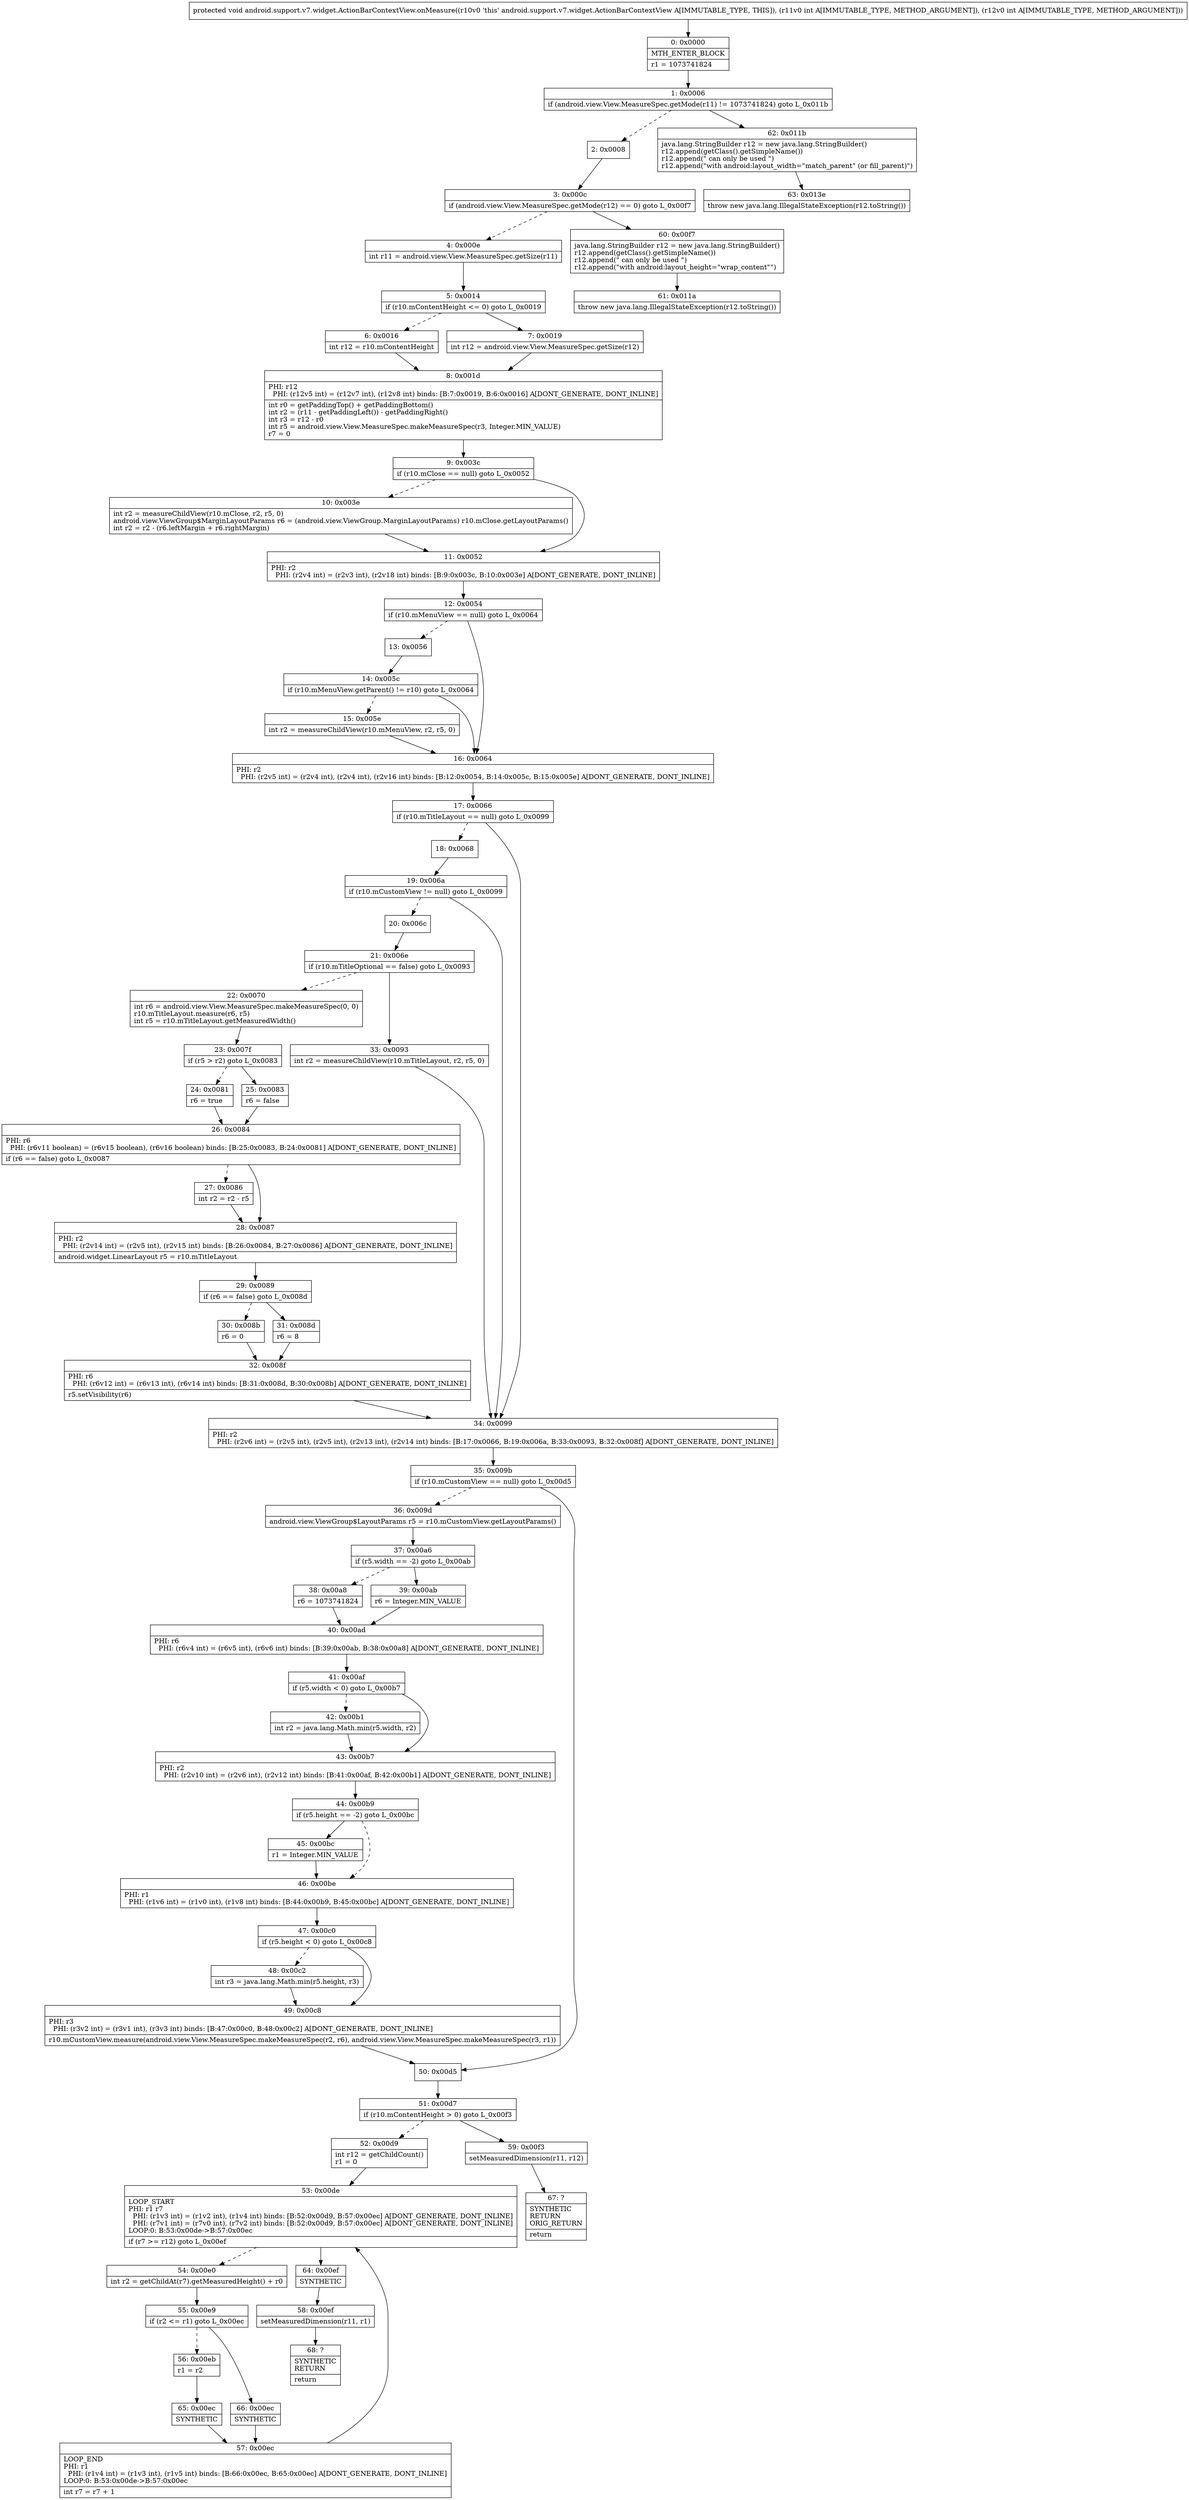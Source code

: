 digraph "CFG forandroid.support.v7.widget.ActionBarContextView.onMeasure(II)V" {
Node_0 [shape=record,label="{0\:\ 0x0000|MTH_ENTER_BLOCK\l|r1 = 1073741824\l}"];
Node_1 [shape=record,label="{1\:\ 0x0006|if (android.view.View.MeasureSpec.getMode(r11) != 1073741824) goto L_0x011b\l}"];
Node_2 [shape=record,label="{2\:\ 0x0008}"];
Node_3 [shape=record,label="{3\:\ 0x000c|if (android.view.View.MeasureSpec.getMode(r12) == 0) goto L_0x00f7\l}"];
Node_4 [shape=record,label="{4\:\ 0x000e|int r11 = android.view.View.MeasureSpec.getSize(r11)\l}"];
Node_5 [shape=record,label="{5\:\ 0x0014|if (r10.mContentHeight \<= 0) goto L_0x0019\l}"];
Node_6 [shape=record,label="{6\:\ 0x0016|int r12 = r10.mContentHeight\l}"];
Node_7 [shape=record,label="{7\:\ 0x0019|int r12 = android.view.View.MeasureSpec.getSize(r12)\l}"];
Node_8 [shape=record,label="{8\:\ 0x001d|PHI: r12 \l  PHI: (r12v5 int) = (r12v7 int), (r12v8 int) binds: [B:7:0x0019, B:6:0x0016] A[DONT_GENERATE, DONT_INLINE]\l|int r0 = getPaddingTop() + getPaddingBottom()\lint r2 = (r11 \- getPaddingLeft()) \- getPaddingRight()\lint r3 = r12 \- r0\lint r5 = android.view.View.MeasureSpec.makeMeasureSpec(r3, Integer.MIN_VALUE)\lr7 = 0\l}"];
Node_9 [shape=record,label="{9\:\ 0x003c|if (r10.mClose == null) goto L_0x0052\l}"];
Node_10 [shape=record,label="{10\:\ 0x003e|int r2 = measureChildView(r10.mClose, r2, r5, 0)\landroid.view.ViewGroup$MarginLayoutParams r6 = (android.view.ViewGroup.MarginLayoutParams) r10.mClose.getLayoutParams()\lint r2 = r2 \- (r6.leftMargin + r6.rightMargin)\l}"];
Node_11 [shape=record,label="{11\:\ 0x0052|PHI: r2 \l  PHI: (r2v4 int) = (r2v3 int), (r2v18 int) binds: [B:9:0x003c, B:10:0x003e] A[DONT_GENERATE, DONT_INLINE]\l}"];
Node_12 [shape=record,label="{12\:\ 0x0054|if (r10.mMenuView == null) goto L_0x0064\l}"];
Node_13 [shape=record,label="{13\:\ 0x0056}"];
Node_14 [shape=record,label="{14\:\ 0x005c|if (r10.mMenuView.getParent() != r10) goto L_0x0064\l}"];
Node_15 [shape=record,label="{15\:\ 0x005e|int r2 = measureChildView(r10.mMenuView, r2, r5, 0)\l}"];
Node_16 [shape=record,label="{16\:\ 0x0064|PHI: r2 \l  PHI: (r2v5 int) = (r2v4 int), (r2v4 int), (r2v16 int) binds: [B:12:0x0054, B:14:0x005c, B:15:0x005e] A[DONT_GENERATE, DONT_INLINE]\l}"];
Node_17 [shape=record,label="{17\:\ 0x0066|if (r10.mTitleLayout == null) goto L_0x0099\l}"];
Node_18 [shape=record,label="{18\:\ 0x0068}"];
Node_19 [shape=record,label="{19\:\ 0x006a|if (r10.mCustomView != null) goto L_0x0099\l}"];
Node_20 [shape=record,label="{20\:\ 0x006c}"];
Node_21 [shape=record,label="{21\:\ 0x006e|if (r10.mTitleOptional == false) goto L_0x0093\l}"];
Node_22 [shape=record,label="{22\:\ 0x0070|int r6 = android.view.View.MeasureSpec.makeMeasureSpec(0, 0)\lr10.mTitleLayout.measure(r6, r5)\lint r5 = r10.mTitleLayout.getMeasuredWidth()\l}"];
Node_23 [shape=record,label="{23\:\ 0x007f|if (r5 \> r2) goto L_0x0083\l}"];
Node_24 [shape=record,label="{24\:\ 0x0081|r6 = true\l}"];
Node_25 [shape=record,label="{25\:\ 0x0083|r6 = false\l}"];
Node_26 [shape=record,label="{26\:\ 0x0084|PHI: r6 \l  PHI: (r6v11 boolean) = (r6v15 boolean), (r6v16 boolean) binds: [B:25:0x0083, B:24:0x0081] A[DONT_GENERATE, DONT_INLINE]\l|if (r6 == false) goto L_0x0087\l}"];
Node_27 [shape=record,label="{27\:\ 0x0086|int r2 = r2 \- r5\l}"];
Node_28 [shape=record,label="{28\:\ 0x0087|PHI: r2 \l  PHI: (r2v14 int) = (r2v5 int), (r2v15 int) binds: [B:26:0x0084, B:27:0x0086] A[DONT_GENERATE, DONT_INLINE]\l|android.widget.LinearLayout r5 = r10.mTitleLayout\l}"];
Node_29 [shape=record,label="{29\:\ 0x0089|if (r6 == false) goto L_0x008d\l}"];
Node_30 [shape=record,label="{30\:\ 0x008b|r6 = 0\l}"];
Node_31 [shape=record,label="{31\:\ 0x008d|r6 = 8\l}"];
Node_32 [shape=record,label="{32\:\ 0x008f|PHI: r6 \l  PHI: (r6v12 int) = (r6v13 int), (r6v14 int) binds: [B:31:0x008d, B:30:0x008b] A[DONT_GENERATE, DONT_INLINE]\l|r5.setVisibility(r6)\l}"];
Node_33 [shape=record,label="{33\:\ 0x0093|int r2 = measureChildView(r10.mTitleLayout, r2, r5, 0)\l}"];
Node_34 [shape=record,label="{34\:\ 0x0099|PHI: r2 \l  PHI: (r2v6 int) = (r2v5 int), (r2v5 int), (r2v13 int), (r2v14 int) binds: [B:17:0x0066, B:19:0x006a, B:33:0x0093, B:32:0x008f] A[DONT_GENERATE, DONT_INLINE]\l}"];
Node_35 [shape=record,label="{35\:\ 0x009b|if (r10.mCustomView == null) goto L_0x00d5\l}"];
Node_36 [shape=record,label="{36\:\ 0x009d|android.view.ViewGroup$LayoutParams r5 = r10.mCustomView.getLayoutParams()\l}"];
Node_37 [shape=record,label="{37\:\ 0x00a6|if (r5.width == \-2) goto L_0x00ab\l}"];
Node_38 [shape=record,label="{38\:\ 0x00a8|r6 = 1073741824\l}"];
Node_39 [shape=record,label="{39\:\ 0x00ab|r6 = Integer.MIN_VALUE\l}"];
Node_40 [shape=record,label="{40\:\ 0x00ad|PHI: r6 \l  PHI: (r6v4 int) = (r6v5 int), (r6v6 int) binds: [B:39:0x00ab, B:38:0x00a8] A[DONT_GENERATE, DONT_INLINE]\l}"];
Node_41 [shape=record,label="{41\:\ 0x00af|if (r5.width \< 0) goto L_0x00b7\l}"];
Node_42 [shape=record,label="{42\:\ 0x00b1|int r2 = java.lang.Math.min(r5.width, r2)\l}"];
Node_43 [shape=record,label="{43\:\ 0x00b7|PHI: r2 \l  PHI: (r2v10 int) = (r2v6 int), (r2v12 int) binds: [B:41:0x00af, B:42:0x00b1] A[DONT_GENERATE, DONT_INLINE]\l}"];
Node_44 [shape=record,label="{44\:\ 0x00b9|if (r5.height == \-2) goto L_0x00bc\l}"];
Node_45 [shape=record,label="{45\:\ 0x00bc|r1 = Integer.MIN_VALUE\l}"];
Node_46 [shape=record,label="{46\:\ 0x00be|PHI: r1 \l  PHI: (r1v6 int) = (r1v0 int), (r1v8 int) binds: [B:44:0x00b9, B:45:0x00bc] A[DONT_GENERATE, DONT_INLINE]\l}"];
Node_47 [shape=record,label="{47\:\ 0x00c0|if (r5.height \< 0) goto L_0x00c8\l}"];
Node_48 [shape=record,label="{48\:\ 0x00c2|int r3 = java.lang.Math.min(r5.height, r3)\l}"];
Node_49 [shape=record,label="{49\:\ 0x00c8|PHI: r3 \l  PHI: (r3v2 int) = (r3v1 int), (r3v3 int) binds: [B:47:0x00c0, B:48:0x00c2] A[DONT_GENERATE, DONT_INLINE]\l|r10.mCustomView.measure(android.view.View.MeasureSpec.makeMeasureSpec(r2, r6), android.view.View.MeasureSpec.makeMeasureSpec(r3, r1))\l}"];
Node_50 [shape=record,label="{50\:\ 0x00d5}"];
Node_51 [shape=record,label="{51\:\ 0x00d7|if (r10.mContentHeight \> 0) goto L_0x00f3\l}"];
Node_52 [shape=record,label="{52\:\ 0x00d9|int r12 = getChildCount()\lr1 = 0\l}"];
Node_53 [shape=record,label="{53\:\ 0x00de|LOOP_START\lPHI: r1 r7 \l  PHI: (r1v3 int) = (r1v2 int), (r1v4 int) binds: [B:52:0x00d9, B:57:0x00ec] A[DONT_GENERATE, DONT_INLINE]\l  PHI: (r7v1 int) = (r7v0 int), (r7v2 int) binds: [B:52:0x00d9, B:57:0x00ec] A[DONT_GENERATE, DONT_INLINE]\lLOOP:0: B:53:0x00de\-\>B:57:0x00ec\l|if (r7 \>= r12) goto L_0x00ef\l}"];
Node_54 [shape=record,label="{54\:\ 0x00e0|int r2 = getChildAt(r7).getMeasuredHeight() + r0\l}"];
Node_55 [shape=record,label="{55\:\ 0x00e9|if (r2 \<= r1) goto L_0x00ec\l}"];
Node_56 [shape=record,label="{56\:\ 0x00eb|r1 = r2\l}"];
Node_57 [shape=record,label="{57\:\ 0x00ec|LOOP_END\lPHI: r1 \l  PHI: (r1v4 int) = (r1v3 int), (r1v5 int) binds: [B:66:0x00ec, B:65:0x00ec] A[DONT_GENERATE, DONT_INLINE]\lLOOP:0: B:53:0x00de\-\>B:57:0x00ec\l|int r7 = r7 + 1\l}"];
Node_58 [shape=record,label="{58\:\ 0x00ef|setMeasuredDimension(r11, r1)\l}"];
Node_59 [shape=record,label="{59\:\ 0x00f3|setMeasuredDimension(r11, r12)\l}"];
Node_60 [shape=record,label="{60\:\ 0x00f7|java.lang.StringBuilder r12 = new java.lang.StringBuilder()\lr12.append(getClass().getSimpleName())\lr12.append(\" can only be used \")\lr12.append(\"with android:layout_height=\"wrap_content\"\")\l}"];
Node_61 [shape=record,label="{61\:\ 0x011a|throw new java.lang.IllegalStateException(r12.toString())\l}"];
Node_62 [shape=record,label="{62\:\ 0x011b|java.lang.StringBuilder r12 = new java.lang.StringBuilder()\lr12.append(getClass().getSimpleName())\lr12.append(\" can only be used \")\lr12.append(\"with android:layout_width=\"match_parent\" (or fill_parent)\")\l}"];
Node_63 [shape=record,label="{63\:\ 0x013e|throw new java.lang.IllegalStateException(r12.toString())\l}"];
Node_64 [shape=record,label="{64\:\ 0x00ef|SYNTHETIC\l}"];
Node_65 [shape=record,label="{65\:\ 0x00ec|SYNTHETIC\l}"];
Node_66 [shape=record,label="{66\:\ 0x00ec|SYNTHETIC\l}"];
Node_67 [shape=record,label="{67\:\ ?|SYNTHETIC\lRETURN\lORIG_RETURN\l|return\l}"];
Node_68 [shape=record,label="{68\:\ ?|SYNTHETIC\lRETURN\l|return\l}"];
MethodNode[shape=record,label="{protected void android.support.v7.widget.ActionBarContextView.onMeasure((r10v0 'this' android.support.v7.widget.ActionBarContextView A[IMMUTABLE_TYPE, THIS]), (r11v0 int A[IMMUTABLE_TYPE, METHOD_ARGUMENT]), (r12v0 int A[IMMUTABLE_TYPE, METHOD_ARGUMENT])) }"];
MethodNode -> Node_0;
Node_0 -> Node_1;
Node_1 -> Node_2[style=dashed];
Node_1 -> Node_62;
Node_2 -> Node_3;
Node_3 -> Node_4[style=dashed];
Node_3 -> Node_60;
Node_4 -> Node_5;
Node_5 -> Node_6[style=dashed];
Node_5 -> Node_7;
Node_6 -> Node_8;
Node_7 -> Node_8;
Node_8 -> Node_9;
Node_9 -> Node_10[style=dashed];
Node_9 -> Node_11;
Node_10 -> Node_11;
Node_11 -> Node_12;
Node_12 -> Node_13[style=dashed];
Node_12 -> Node_16;
Node_13 -> Node_14;
Node_14 -> Node_15[style=dashed];
Node_14 -> Node_16;
Node_15 -> Node_16;
Node_16 -> Node_17;
Node_17 -> Node_18[style=dashed];
Node_17 -> Node_34;
Node_18 -> Node_19;
Node_19 -> Node_20[style=dashed];
Node_19 -> Node_34;
Node_20 -> Node_21;
Node_21 -> Node_22[style=dashed];
Node_21 -> Node_33;
Node_22 -> Node_23;
Node_23 -> Node_24[style=dashed];
Node_23 -> Node_25;
Node_24 -> Node_26;
Node_25 -> Node_26;
Node_26 -> Node_27[style=dashed];
Node_26 -> Node_28;
Node_27 -> Node_28;
Node_28 -> Node_29;
Node_29 -> Node_30[style=dashed];
Node_29 -> Node_31;
Node_30 -> Node_32;
Node_31 -> Node_32;
Node_32 -> Node_34;
Node_33 -> Node_34;
Node_34 -> Node_35;
Node_35 -> Node_36[style=dashed];
Node_35 -> Node_50;
Node_36 -> Node_37;
Node_37 -> Node_38[style=dashed];
Node_37 -> Node_39;
Node_38 -> Node_40;
Node_39 -> Node_40;
Node_40 -> Node_41;
Node_41 -> Node_42[style=dashed];
Node_41 -> Node_43;
Node_42 -> Node_43;
Node_43 -> Node_44;
Node_44 -> Node_45;
Node_44 -> Node_46[style=dashed];
Node_45 -> Node_46;
Node_46 -> Node_47;
Node_47 -> Node_48[style=dashed];
Node_47 -> Node_49;
Node_48 -> Node_49;
Node_49 -> Node_50;
Node_50 -> Node_51;
Node_51 -> Node_52[style=dashed];
Node_51 -> Node_59;
Node_52 -> Node_53;
Node_53 -> Node_54[style=dashed];
Node_53 -> Node_64;
Node_54 -> Node_55;
Node_55 -> Node_56[style=dashed];
Node_55 -> Node_66;
Node_56 -> Node_65;
Node_57 -> Node_53;
Node_58 -> Node_68;
Node_59 -> Node_67;
Node_60 -> Node_61;
Node_62 -> Node_63;
Node_64 -> Node_58;
Node_65 -> Node_57;
Node_66 -> Node_57;
}

